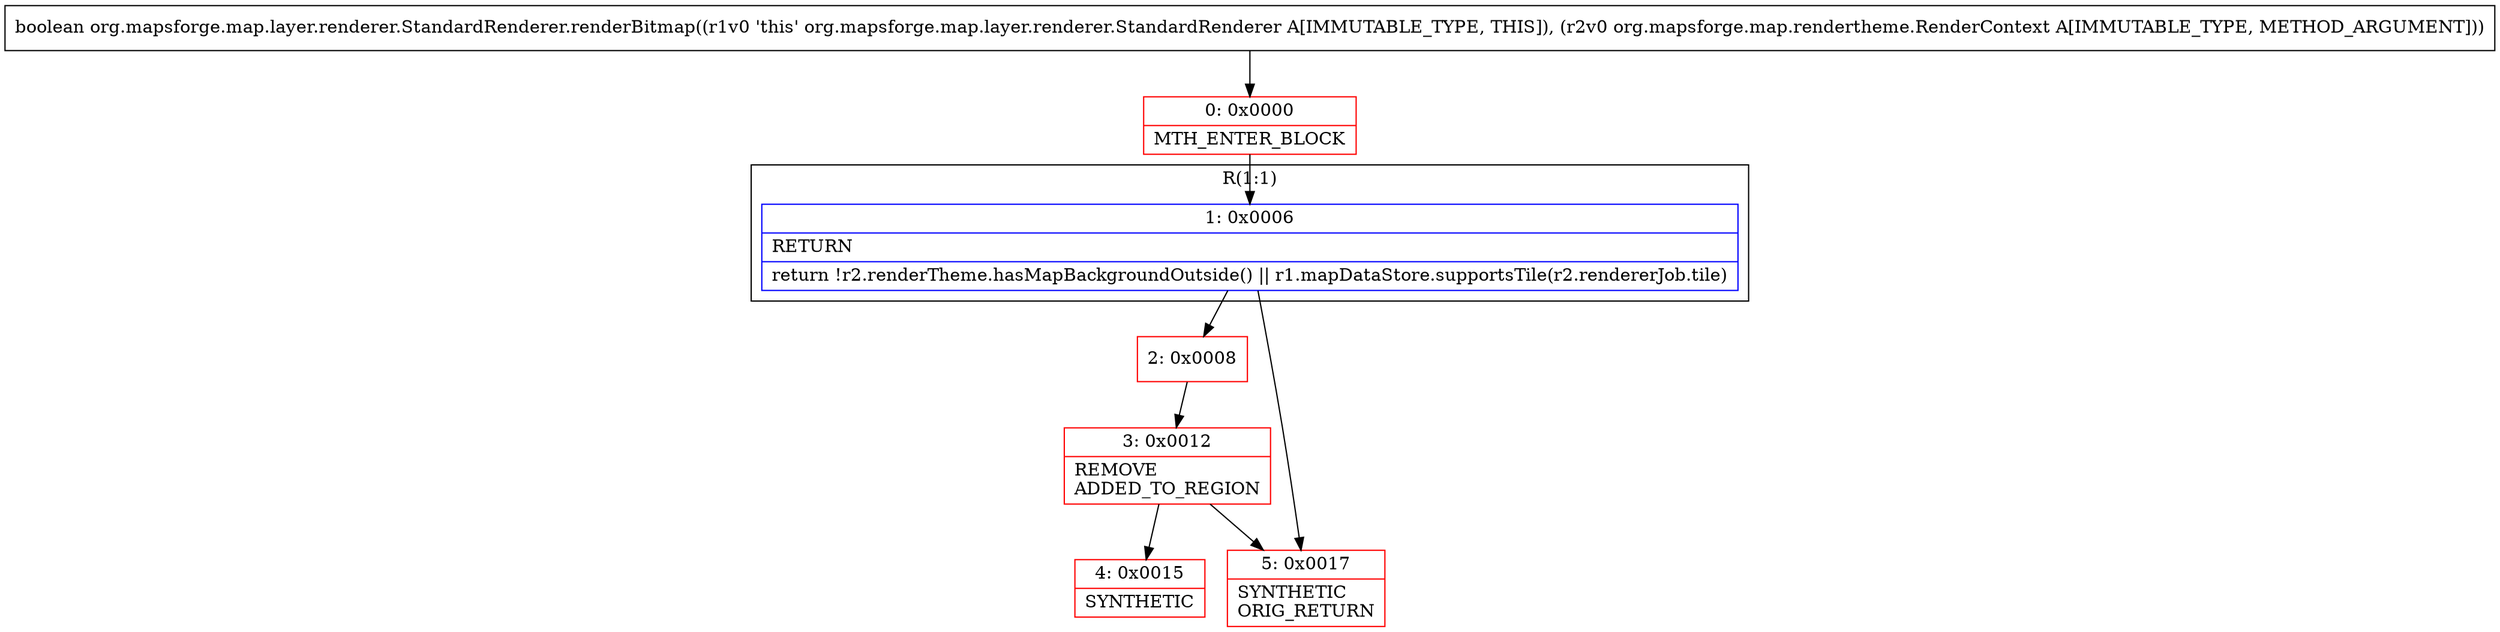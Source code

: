 digraph "CFG fororg.mapsforge.map.layer.renderer.StandardRenderer.renderBitmap(Lorg\/mapsforge\/map\/rendertheme\/RenderContext;)Z" {
subgraph cluster_Region_154332316 {
label = "R(1:1)";
node [shape=record,color=blue];
Node_1 [shape=record,label="{1\:\ 0x0006|RETURN\l|return !r2.renderTheme.hasMapBackgroundOutside() \|\| r1.mapDataStore.supportsTile(r2.rendererJob.tile)\l}"];
}
Node_0 [shape=record,color=red,label="{0\:\ 0x0000|MTH_ENTER_BLOCK\l}"];
Node_2 [shape=record,color=red,label="{2\:\ 0x0008}"];
Node_3 [shape=record,color=red,label="{3\:\ 0x0012|REMOVE\lADDED_TO_REGION\l}"];
Node_4 [shape=record,color=red,label="{4\:\ 0x0015|SYNTHETIC\l}"];
Node_5 [shape=record,color=red,label="{5\:\ 0x0017|SYNTHETIC\lORIG_RETURN\l}"];
MethodNode[shape=record,label="{boolean org.mapsforge.map.layer.renderer.StandardRenderer.renderBitmap((r1v0 'this' org.mapsforge.map.layer.renderer.StandardRenderer A[IMMUTABLE_TYPE, THIS]), (r2v0 org.mapsforge.map.rendertheme.RenderContext A[IMMUTABLE_TYPE, METHOD_ARGUMENT])) }"];
MethodNode -> Node_0;
Node_1 -> Node_2;
Node_1 -> Node_5;
Node_0 -> Node_1;
Node_2 -> Node_3;
Node_3 -> Node_4;
Node_3 -> Node_5;
}

